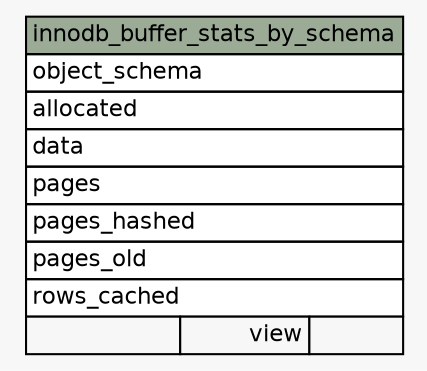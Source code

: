 // dot 6.0.1 on Linux 5.19.13-zen1-1-zen
// SchemaSpy rev 590
digraph "innodb_buffer_stats_by_schema" {
  graph [
    rankdir="RL"
    bgcolor="#f7f7f7"
    nodesep="0.18"
    ranksep="0.46"
    fontname="Helvetica"
    fontsize="11"
  ];
  node [
    fontname="Helvetica"
    fontsize="11"
    shape="plaintext"
  ];
  edge [
    arrowsize="0.8"
  ];
  "innodb_buffer_stats_by_schema" [
    label=<
    <TABLE BORDER="0" CELLBORDER="1" CELLSPACING="0" BGCOLOR="#ffffff">
      <TR><TD COLSPAN="3" BGCOLOR="#9bab96" ALIGN="CENTER">innodb_buffer_stats_by_schema</TD></TR>
      <TR><TD PORT="object_schema" COLSPAN="3" ALIGN="LEFT">object_schema</TD></TR>
      <TR><TD PORT="allocated" COLSPAN="3" ALIGN="LEFT">allocated</TD></TR>
      <TR><TD PORT="data" COLSPAN="3" ALIGN="LEFT">data</TD></TR>
      <TR><TD PORT="pages" COLSPAN="3" ALIGN="LEFT">pages</TD></TR>
      <TR><TD PORT="pages_hashed" COLSPAN="3" ALIGN="LEFT">pages_hashed</TD></TR>
      <TR><TD PORT="pages_old" COLSPAN="3" ALIGN="LEFT">pages_old</TD></TR>
      <TR><TD PORT="rows_cached" COLSPAN="3" ALIGN="LEFT">rows_cached</TD></TR>
      <TR><TD ALIGN="LEFT" BGCOLOR="#f7f7f7">  </TD><TD ALIGN="RIGHT" BGCOLOR="#f7f7f7">view</TD><TD ALIGN="RIGHT" BGCOLOR="#f7f7f7">  </TD></TR>
    </TABLE>>
    URL="tables/innodb_buffer_stats_by_schema.html"
    tooltip="innodb_buffer_stats_by_schema"
  ];
}
